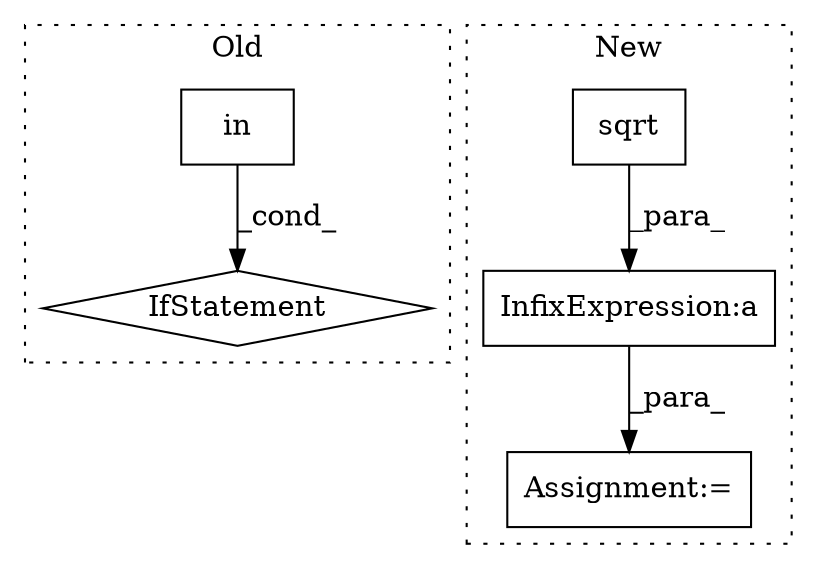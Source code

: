 digraph G {
subgraph cluster0 {
1 [label="in" a="105" s="12720" l="26" shape="box"];
3 [label="IfStatement" a="25" s="12710,12746" l="10,2" shape="diamond"];
label = "Old";
style="dotted";
}
subgraph cluster1 {
2 [label="sqrt" a="32" s="13059,13097" l="5,1" shape="box"];
4 [label="InfixExpression:a" a="27" s="13133" l="3" shape="box"];
5 [label="Assignment:=" a="7" s="13123" l="1" shape="box"];
label = "New";
style="dotted";
}
1 -> 3 [label="_cond_"];
2 -> 4 [label="_para_"];
4 -> 5 [label="_para_"];
}